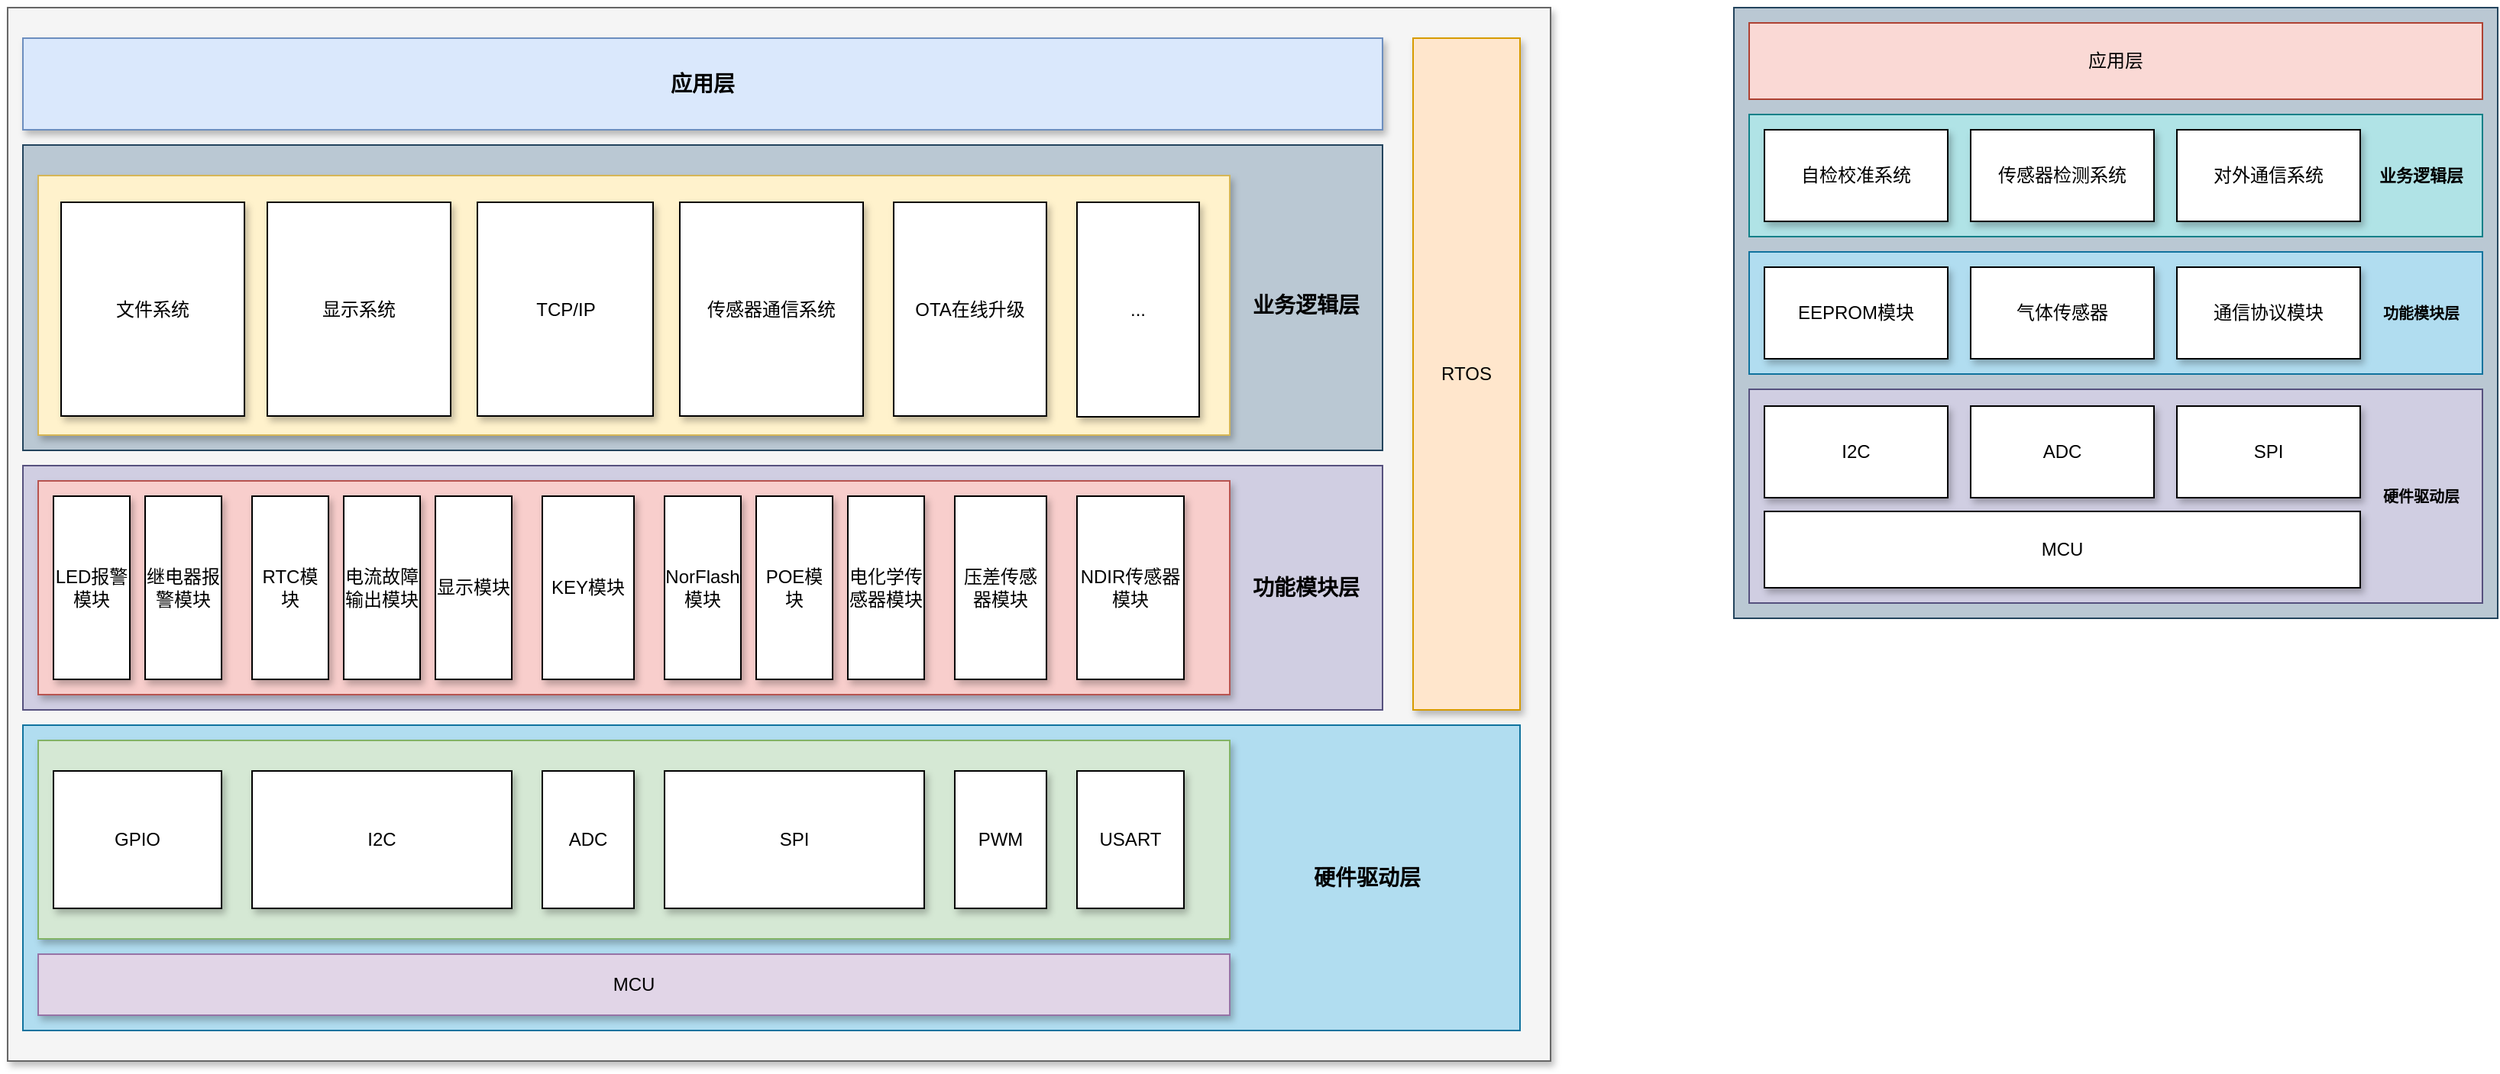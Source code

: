 <mxfile version="24.7.6">
  <diagram name="第 1 页" id="pwynU2H1yq3AJXYQGxQ-">
    <mxGraphModel dx="1846" dy="1083" grid="1" gridSize="10" guides="1" tooltips="1" connect="1" arrows="1" fold="1" page="1" pageScale="1" pageWidth="827" pageHeight="1169" math="0" shadow="0">
      <root>
        <mxCell id="0" />
        <mxCell id="1" parent="0" />
        <mxCell id="Z-FcbRnMZewdZYJsf3xK-125" value="" style="rounded=0;whiteSpace=wrap;html=1;fillColor=#bac8d3;strokeColor=#23445d;" vertex="1" parent="1">
          <mxGeometry x="1290" y="80" width="500" height="400" as="geometry" />
        </mxCell>
        <mxCell id="Z-FcbRnMZewdZYJsf3xK-145" value="" style="rounded=0;whiteSpace=wrap;html=1;fillColor=#b0e3e6;strokeColor=#0e8088;" vertex="1" parent="1">
          <mxGeometry x="1300" y="150" width="480" height="80" as="geometry" />
        </mxCell>
        <mxCell id="Z-FcbRnMZewdZYJsf3xK-141" value="" style="rounded=0;whiteSpace=wrap;html=1;fillColor=#d0cee2;strokeColor=#56517e;" vertex="1" parent="1">
          <mxGeometry x="1300" y="330" width="480" height="140" as="geometry" />
        </mxCell>
        <mxCell id="Z-FcbRnMZewdZYJsf3xK-31" value="" style="rounded=0;whiteSpace=wrap;html=1;fillColor=#f5f5f5;strokeColor=#666666;fontColor=#333333;shadow=1;" vertex="1" parent="1">
          <mxGeometry x="160" y="80" width="1010" height="690" as="geometry" />
        </mxCell>
        <mxCell id="Z-FcbRnMZewdZYJsf3xK-90" value="" style="rounded=0;whiteSpace=wrap;html=1;fillColor=#bac8d3;strokeColor=#23445d;" vertex="1" parent="1">
          <mxGeometry x="170" y="170" width="890" height="200" as="geometry" />
        </mxCell>
        <mxCell id="Z-FcbRnMZewdZYJsf3xK-52" value="&lt;b&gt;&lt;font style=&quot;font-size: 14px;&quot;&gt;应用层&lt;/font&gt;&lt;/b&gt;" style="rounded=0;whiteSpace=wrap;html=1;fillColor=#dae8fc;strokeColor=#6c8ebf;shadow=1;" vertex="1" parent="1">
          <mxGeometry x="170" y="100" width="890" height="60" as="geometry" />
        </mxCell>
        <mxCell id="Z-FcbRnMZewdZYJsf3xK-55" value="RTOS" style="rounded=0;whiteSpace=wrap;html=1;fillColor=#ffe6cc;strokeColor=#d79b00;shadow=1;" vertex="1" parent="1">
          <mxGeometry x="1080" y="100" width="70" height="440" as="geometry" />
        </mxCell>
        <mxCell id="Z-FcbRnMZewdZYJsf3xK-83" value="" style="rounded=0;whiteSpace=wrap;html=1;fillColor=#b1ddf0;strokeColor=#10739e;" vertex="1" parent="1">
          <mxGeometry x="170" y="550" width="980" height="200" as="geometry" />
        </mxCell>
        <mxCell id="Z-FcbRnMZewdZYJsf3xK-32" value="MCU" style="rounded=0;whiteSpace=wrap;html=1;fillColor=#e1d5e7;strokeColor=#9673a6;shadow=1;" vertex="1" parent="1">
          <mxGeometry x="180" y="700" width="780" height="40" as="geometry" />
        </mxCell>
        <mxCell id="Z-FcbRnMZewdZYJsf3xK-33" value="" style="rounded=0;whiteSpace=wrap;html=1;fillColor=#d5e8d4;strokeColor=#82b366;shadow=1;" vertex="1" parent="1">
          <mxGeometry x="180" y="560" width="780" height="130" as="geometry" />
        </mxCell>
        <mxCell id="Z-FcbRnMZewdZYJsf3xK-34" value="GPIO" style="rounded=0;whiteSpace=wrap;html=1;shadow=1;" vertex="1" parent="1">
          <mxGeometry x="190" y="580" width="110" height="90" as="geometry" />
        </mxCell>
        <mxCell id="Z-FcbRnMZewdZYJsf3xK-35" value="I2C" style="rounded=0;whiteSpace=wrap;html=1;shadow=1;" vertex="1" parent="1">
          <mxGeometry x="320" y="580" width="170" height="90" as="geometry" />
        </mxCell>
        <mxCell id="Z-FcbRnMZewdZYJsf3xK-36" value="SPI" style="rounded=0;whiteSpace=wrap;html=1;shadow=1;" vertex="1" parent="1">
          <mxGeometry x="590" y="580" width="170" height="90" as="geometry" />
        </mxCell>
        <mxCell id="Z-FcbRnMZewdZYJsf3xK-37" value="PWM" style="rounded=0;whiteSpace=wrap;html=1;shadow=1;" vertex="1" parent="1">
          <mxGeometry x="780" y="580" width="60" height="90" as="geometry" />
        </mxCell>
        <mxCell id="Z-FcbRnMZewdZYJsf3xK-38" value="USART" style="rounded=0;whiteSpace=wrap;html=1;shadow=1;" vertex="1" parent="1">
          <mxGeometry x="860" y="580" width="70" height="90" as="geometry" />
        </mxCell>
        <mxCell id="Z-FcbRnMZewdZYJsf3xK-67" value="ADC" style="rounded=0;whiteSpace=wrap;html=1;shadow=1;" vertex="1" parent="1">
          <mxGeometry x="510" y="580" width="60" height="90" as="geometry" />
        </mxCell>
        <mxCell id="Z-FcbRnMZewdZYJsf3xK-84" value="&lt;b&gt;&lt;font style=&quot;font-size: 14px;&quot;&gt;硬件驱动层&lt;/font&gt;&lt;/b&gt;" style="rounded=0;whiteSpace=wrap;html=1;shadow=0;strokeColor=none;fillColor=#b1ddf0;" vertex="1" parent="1">
          <mxGeometry x="1010" y="560" width="80" height="180" as="geometry" />
        </mxCell>
        <mxCell id="Z-FcbRnMZewdZYJsf3xK-89" value="" style="group;rounded=0;shadow=1;" vertex="1" connectable="0" parent="1">
          <mxGeometry x="170" y="380" width="890" height="160" as="geometry" />
        </mxCell>
        <mxCell id="Z-FcbRnMZewdZYJsf3xK-87" value="" style="rounded=0;whiteSpace=wrap;html=1;fillColor=#d0cee2;strokeColor=#56517e;" vertex="1" parent="Z-FcbRnMZewdZYJsf3xK-89">
          <mxGeometry width="890" height="160" as="geometry" />
        </mxCell>
        <mxCell id="Z-FcbRnMZewdZYJsf3xK-86" value="" style="group;rounded=0;" vertex="1" connectable="0" parent="Z-FcbRnMZewdZYJsf3xK-89">
          <mxGeometry x="10" y="10" width="780" height="140" as="geometry" />
        </mxCell>
        <mxCell id="Z-FcbRnMZewdZYJsf3xK-39" value="" style="rounded=0;whiteSpace=wrap;html=1;fillColor=#f8cecc;strokeColor=#b85450;shadow=1;" vertex="1" parent="Z-FcbRnMZewdZYJsf3xK-86">
          <mxGeometry width="780" height="140" as="geometry" />
        </mxCell>
        <mxCell id="Z-FcbRnMZewdZYJsf3xK-59" value="LED报警模块" style="rounded=0;whiteSpace=wrap;html=1;shadow=1;" vertex="1" parent="Z-FcbRnMZewdZYJsf3xK-86">
          <mxGeometry x="10" y="10" width="50" height="120" as="geometry" />
        </mxCell>
        <mxCell id="Z-FcbRnMZewdZYJsf3xK-60" value="KEY模块" style="rounded=0;whiteSpace=wrap;html=1;shadow=1;" vertex="1" parent="Z-FcbRnMZewdZYJsf3xK-86">
          <mxGeometry x="330" y="10" width="60" height="120" as="geometry" />
        </mxCell>
        <mxCell id="Z-FcbRnMZewdZYJsf3xK-61" value="继电器报警模块" style="rounded=0;whiteSpace=wrap;html=1;shadow=1;" vertex="1" parent="Z-FcbRnMZewdZYJsf3xK-86">
          <mxGeometry x="70" y="10" width="50" height="120" as="geometry" />
        </mxCell>
        <mxCell id="Z-FcbRnMZewdZYJsf3xK-65" value="RTC模块" style="rounded=0;whiteSpace=wrap;html=1;shadow=1;" vertex="1" parent="Z-FcbRnMZewdZYJsf3xK-86">
          <mxGeometry x="140" y="10" width="50" height="120" as="geometry" />
        </mxCell>
        <mxCell id="Z-FcbRnMZewdZYJsf3xK-66" value="电流故障输出模块" style="rounded=0;whiteSpace=wrap;html=1;shadow=1;" vertex="1" parent="Z-FcbRnMZewdZYJsf3xK-86">
          <mxGeometry x="200" y="10" width="50" height="120" as="geometry" />
        </mxCell>
        <mxCell id="Z-FcbRnMZewdZYJsf3xK-68" value="显示模块" style="rounded=0;whiteSpace=wrap;html=1;shadow=1;" vertex="1" parent="Z-FcbRnMZewdZYJsf3xK-86">
          <mxGeometry x="260" y="10" width="50" height="120" as="geometry" />
        </mxCell>
        <mxCell id="Z-FcbRnMZewdZYJsf3xK-69" value="NorFlash模块" style="rounded=0;whiteSpace=wrap;html=1;shadow=1;" vertex="1" parent="Z-FcbRnMZewdZYJsf3xK-86">
          <mxGeometry x="410" y="10" width="50" height="120" as="geometry" />
        </mxCell>
        <mxCell id="Z-FcbRnMZewdZYJsf3xK-70" value="POE模块" style="rounded=0;whiteSpace=wrap;html=1;shadow=1;" vertex="1" parent="Z-FcbRnMZewdZYJsf3xK-86">
          <mxGeometry x="470" y="10" width="50" height="120" as="geometry" />
        </mxCell>
        <mxCell id="Z-FcbRnMZewdZYJsf3xK-71" value="电化学传感器模块" style="rounded=0;whiteSpace=wrap;html=1;shadow=1;" vertex="1" parent="Z-FcbRnMZewdZYJsf3xK-86">
          <mxGeometry x="530" y="10" width="50" height="120" as="geometry" />
        </mxCell>
        <mxCell id="Z-FcbRnMZewdZYJsf3xK-72" value="压差传感器模块" style="rounded=0;whiteSpace=wrap;html=1;shadow=1;" vertex="1" parent="Z-FcbRnMZewdZYJsf3xK-86">
          <mxGeometry x="600" y="10" width="60" height="120" as="geometry" />
        </mxCell>
        <mxCell id="Z-FcbRnMZewdZYJsf3xK-73" value="NDIR传感器模块" style="rounded=0;whiteSpace=wrap;html=1;shadow=1;" vertex="1" parent="Z-FcbRnMZewdZYJsf3xK-86">
          <mxGeometry x="680" y="10" width="70" height="120" as="geometry" />
        </mxCell>
        <mxCell id="Z-FcbRnMZewdZYJsf3xK-88" value="&lt;font style=&quot;font-size: 14px;&quot;&gt;&lt;b&gt;功能模块层&lt;/b&gt;&lt;/font&gt;" style="rounded=0;whiteSpace=wrap;html=1;shadow=0;strokeColor=none;fillColor=#d0cee2;" vertex="1" parent="Z-FcbRnMZewdZYJsf3xK-89">
          <mxGeometry x="800" y="10" width="80" height="140" as="geometry" />
        </mxCell>
        <mxCell id="Z-FcbRnMZewdZYJsf3xK-124" value="&lt;b&gt;&lt;font style=&quot;font-size: 14px;&quot;&gt;业务逻辑层&lt;/font&gt;&lt;/b&gt;" style="rounded=0;whiteSpace=wrap;html=1;shadow=0;strokeColor=none;fillColor=#bac8d3;" vertex="1" parent="1">
          <mxGeometry x="970" y="190" width="80" height="170" as="geometry" />
        </mxCell>
        <mxCell id="Z-FcbRnMZewdZYJsf3xK-47" value="" style="rounded=0;whiteSpace=wrap;html=1;fillColor=#fff2cc;strokeColor=#d6b656;shadow=1;" vertex="1" parent="1">
          <mxGeometry x="180" y="190" width="780" height="170" as="geometry" />
        </mxCell>
        <mxCell id="Z-FcbRnMZewdZYJsf3xK-48" value="文件系统" style="rounded=0;whiteSpace=wrap;html=1;shadow=1;" vertex="1" parent="1">
          <mxGeometry x="195" y="207.5" width="120" height="140" as="geometry" />
        </mxCell>
        <mxCell id="Z-FcbRnMZewdZYJsf3xK-49" value="显示系统" style="rounded=0;whiteSpace=wrap;html=1;shadow=1;" vertex="1" parent="1">
          <mxGeometry x="330" y="207.5" width="120" height="140" as="geometry" />
        </mxCell>
        <mxCell id="Z-FcbRnMZewdZYJsf3xK-50" value="TCP/IP" style="rounded=0;whiteSpace=wrap;html=1;shadow=1;" vertex="1" parent="1">
          <mxGeometry x="467.5" y="207.5" width="115" height="140" as="geometry" />
        </mxCell>
        <mxCell id="Z-FcbRnMZewdZYJsf3xK-51" value="传感器通信系统" style="rounded=0;whiteSpace=wrap;html=1;shadow=1;" vertex="1" parent="1">
          <mxGeometry x="600" y="207.5" width="120" height="140" as="geometry" />
        </mxCell>
        <mxCell id="Z-FcbRnMZewdZYJsf3xK-78" value="..." style="rounded=0;whiteSpace=wrap;html=1;shadow=1;" vertex="1" parent="1">
          <mxGeometry x="860" y="207.5" width="80" height="140.5" as="geometry" />
        </mxCell>
        <mxCell id="Z-FcbRnMZewdZYJsf3xK-80" value="OTA在线升级" style="rounded=0;whiteSpace=wrap;html=1;shadow=1;" vertex="1" parent="1">
          <mxGeometry x="740" y="207.5" width="100" height="140" as="geometry" />
        </mxCell>
        <mxCell id="Z-FcbRnMZewdZYJsf3xK-126" value="MCU" style="rounded=0;whiteSpace=wrap;html=1;shadow=1;" vertex="1" parent="1">
          <mxGeometry x="1310" y="410" width="390" height="50" as="geometry" />
        </mxCell>
        <mxCell id="Z-FcbRnMZewdZYJsf3xK-127" value="I2C" style="rounded=0;whiteSpace=wrap;html=1;shadow=1;" vertex="1" parent="1">
          <mxGeometry x="1310" y="341" width="120" height="60" as="geometry" />
        </mxCell>
        <mxCell id="Z-FcbRnMZewdZYJsf3xK-128" value="SPI" style="rounded=0;whiteSpace=wrap;html=1;shadow=1;" vertex="1" parent="1">
          <mxGeometry x="1580" y="341" width="120" height="60" as="geometry" />
        </mxCell>
        <mxCell id="Z-FcbRnMZewdZYJsf3xK-130" value="ADC" style="rounded=0;whiteSpace=wrap;html=1;shadow=1;" vertex="1" parent="1">
          <mxGeometry x="1445" y="341" width="120" height="60" as="geometry" />
        </mxCell>
        <mxCell id="Z-FcbRnMZewdZYJsf3xK-133" value="自检校准系统" style="rounded=0;whiteSpace=wrap;html=1;shadow=1;" vertex="1" parent="1">
          <mxGeometry x="1310" y="160" width="120" height="60" as="geometry" />
        </mxCell>
        <mxCell id="Z-FcbRnMZewdZYJsf3xK-134" value="传感器检测系统" style="rounded=0;whiteSpace=wrap;html=1;shadow=1;" vertex="1" parent="1">
          <mxGeometry x="1445" y="160" width="120" height="60" as="geometry" />
        </mxCell>
        <mxCell id="Z-FcbRnMZewdZYJsf3xK-135" value="对外通信系统" style="rounded=0;whiteSpace=wrap;html=1;shadow=1;" vertex="1" parent="1">
          <mxGeometry x="1580" y="160" width="120" height="60" as="geometry" />
        </mxCell>
        <mxCell id="Z-FcbRnMZewdZYJsf3xK-136" value="应用层" style="rounded=0;whiteSpace=wrap;html=1;fillColor=#fad9d5;strokeColor=#ae4132;" vertex="1" parent="1">
          <mxGeometry x="1300" y="90" width="480" height="50" as="geometry" />
        </mxCell>
        <mxCell id="Z-FcbRnMZewdZYJsf3xK-137" value="&lt;b&gt;&lt;font style=&quot;font-size: 10px;&quot;&gt;硬件驱动层&lt;/font&gt;&lt;/b&gt;" style="rounded=0;whiteSpace=wrap;html=1;fillColor=#d0cee2;strokeColor=none;" vertex="1" parent="1">
          <mxGeometry x="1710" y="340" width="60" height="120" as="geometry" />
        </mxCell>
        <mxCell id="Z-FcbRnMZewdZYJsf3xK-140" value="&lt;b&gt;&lt;font style=&quot;font-size: 11px;&quot;&gt;业务逻辑层&lt;/font&gt;&lt;/b&gt;" style="rounded=0;whiteSpace=wrap;html=1;strokeColor=none;fillColor=#b0e3e6;" vertex="1" parent="1">
          <mxGeometry x="1710" y="160" width="60" height="60" as="geometry" />
        </mxCell>
        <mxCell id="Z-FcbRnMZewdZYJsf3xK-146" value="" style="group;fillColor=#b1ddf0;strokeColor=#10739e;rounded=0;" vertex="1" connectable="0" parent="1">
          <mxGeometry x="1300" y="240" width="480" height="80" as="geometry" />
        </mxCell>
        <mxCell id="Z-FcbRnMZewdZYJsf3xK-144" value="" style="rounded=0;whiteSpace=wrap;html=1;fillColor=#b1ddf0;strokeColor=#10739e;" vertex="1" parent="Z-FcbRnMZewdZYJsf3xK-146">
          <mxGeometry width="480" height="80" as="geometry" />
        </mxCell>
        <mxCell id="Z-FcbRnMZewdZYJsf3xK-129" value="EEPROM模块" style="rounded=0;whiteSpace=wrap;html=1;shadow=1;" vertex="1" parent="Z-FcbRnMZewdZYJsf3xK-146">
          <mxGeometry x="10" y="10" width="120" height="60" as="geometry" />
        </mxCell>
        <mxCell id="Z-FcbRnMZewdZYJsf3xK-132" value="气体传感器" style="rounded=0;whiteSpace=wrap;html=1;shadow=1;" vertex="1" parent="Z-FcbRnMZewdZYJsf3xK-146">
          <mxGeometry x="145" y="10" width="120" height="60" as="geometry" />
        </mxCell>
        <mxCell id="Z-FcbRnMZewdZYJsf3xK-138" value="通信协议模块" style="rounded=0;whiteSpace=wrap;html=1;shadow=1;" vertex="1" parent="Z-FcbRnMZewdZYJsf3xK-146">
          <mxGeometry x="280" y="10" width="120" height="60" as="geometry" />
        </mxCell>
        <mxCell id="Z-FcbRnMZewdZYJsf3xK-139" value="&lt;b style=&quot;&quot;&gt;&lt;font style=&quot;font-size: 10px;&quot;&gt;功能模块层&lt;/font&gt;&lt;/b&gt;" style="rounded=0;whiteSpace=wrap;html=1;fillColor=#b1ddf0;strokeColor=none;" vertex="1" parent="Z-FcbRnMZewdZYJsf3xK-146">
          <mxGeometry x="410" y="10" width="60" height="60" as="geometry" />
        </mxCell>
      </root>
    </mxGraphModel>
  </diagram>
</mxfile>
